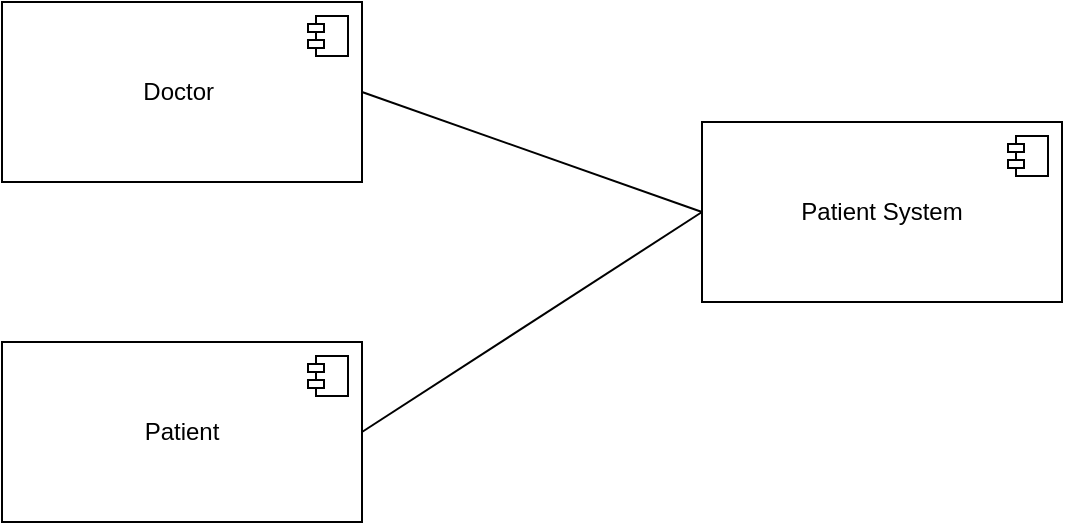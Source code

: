 <mxfile version="21.0.8" type="github">
  <diagram name="Страница 1" id="kzLP5_mcjEkO9zwOmz4X">
    <mxGraphModel dx="954" dy="647" grid="1" gridSize="10" guides="1" tooltips="1" connect="1" arrows="1" fold="1" page="1" pageScale="1" pageWidth="827" pageHeight="1169" math="0" shadow="0">
      <root>
        <mxCell id="0" />
        <mxCell id="1" parent="0" />
        <mxCell id="AxGqcT3eC-kyMA_Xu0C_-1" value="Doctor&amp;nbsp;" style="html=1;dropTarget=0;whiteSpace=wrap;" vertex="1" parent="1">
          <mxGeometry x="80" y="120" width="180" height="90" as="geometry" />
        </mxCell>
        <mxCell id="AxGqcT3eC-kyMA_Xu0C_-2" value="" style="shape=module;jettyWidth=8;jettyHeight=4;" vertex="1" parent="AxGqcT3eC-kyMA_Xu0C_-1">
          <mxGeometry x="1" width="20" height="20" relative="1" as="geometry">
            <mxPoint x="-27" y="7" as="offset" />
          </mxGeometry>
        </mxCell>
        <mxCell id="AxGqcT3eC-kyMA_Xu0C_-6" value="" style="rounded=0;orthogonalLoop=1;jettySize=auto;html=1;endArrow=none;endFill=0;sketch=0;sourcePerimeterSpacing=0;targetPerimeterSpacing=0;entryX=0;entryY=0.5;entryDx=0;entryDy=0;exitX=1;exitY=0.5;exitDx=0;exitDy=0;" edge="1" target="AxGqcT3eC-kyMA_Xu0C_-9" parent="1" source="AxGqcT3eC-kyMA_Xu0C_-1">
          <mxGeometry relative="1" as="geometry">
            <mxPoint x="260" y="225" as="sourcePoint" />
            <mxPoint x="350" y="225" as="targetPoint" />
          </mxGeometry>
        </mxCell>
        <mxCell id="AxGqcT3eC-kyMA_Xu0C_-9" value="Patient System" style="html=1;dropTarget=0;whiteSpace=wrap;" vertex="1" parent="1">
          <mxGeometry x="430" y="180" width="180" height="90" as="geometry" />
        </mxCell>
        <mxCell id="AxGqcT3eC-kyMA_Xu0C_-10" value="" style="shape=module;jettyWidth=8;jettyHeight=4;" vertex="1" parent="AxGqcT3eC-kyMA_Xu0C_-9">
          <mxGeometry x="1" width="20" height="20" relative="1" as="geometry">
            <mxPoint x="-27" y="7" as="offset" />
          </mxGeometry>
        </mxCell>
        <mxCell id="AxGqcT3eC-kyMA_Xu0C_-11" value="" style="rounded=0;orthogonalLoop=1;jettySize=auto;html=1;endArrow=none;endFill=0;sketch=0;sourcePerimeterSpacing=0;targetPerimeterSpacing=0;entryX=0;entryY=0.5;entryDx=0;entryDy=0;exitX=1;exitY=0.5;exitDx=0;exitDy=0;" edge="1" parent="1" source="AxGqcT3eC-kyMA_Xu0C_-12" target="AxGqcT3eC-kyMA_Xu0C_-9">
          <mxGeometry relative="1" as="geometry">
            <mxPoint x="280" y="310" as="sourcePoint" />
            <mxPoint x="440" y="235" as="targetPoint" />
          </mxGeometry>
        </mxCell>
        <mxCell id="AxGqcT3eC-kyMA_Xu0C_-12" value="Patient" style="html=1;dropTarget=0;whiteSpace=wrap;" vertex="1" parent="1">
          <mxGeometry x="80" y="290" width="180" height="90" as="geometry" />
        </mxCell>
        <mxCell id="AxGqcT3eC-kyMA_Xu0C_-13" value="" style="shape=module;jettyWidth=8;jettyHeight=4;" vertex="1" parent="AxGqcT3eC-kyMA_Xu0C_-12">
          <mxGeometry x="1" width="20" height="20" relative="1" as="geometry">
            <mxPoint x="-27" y="7" as="offset" />
          </mxGeometry>
        </mxCell>
      </root>
    </mxGraphModel>
  </diagram>
</mxfile>
